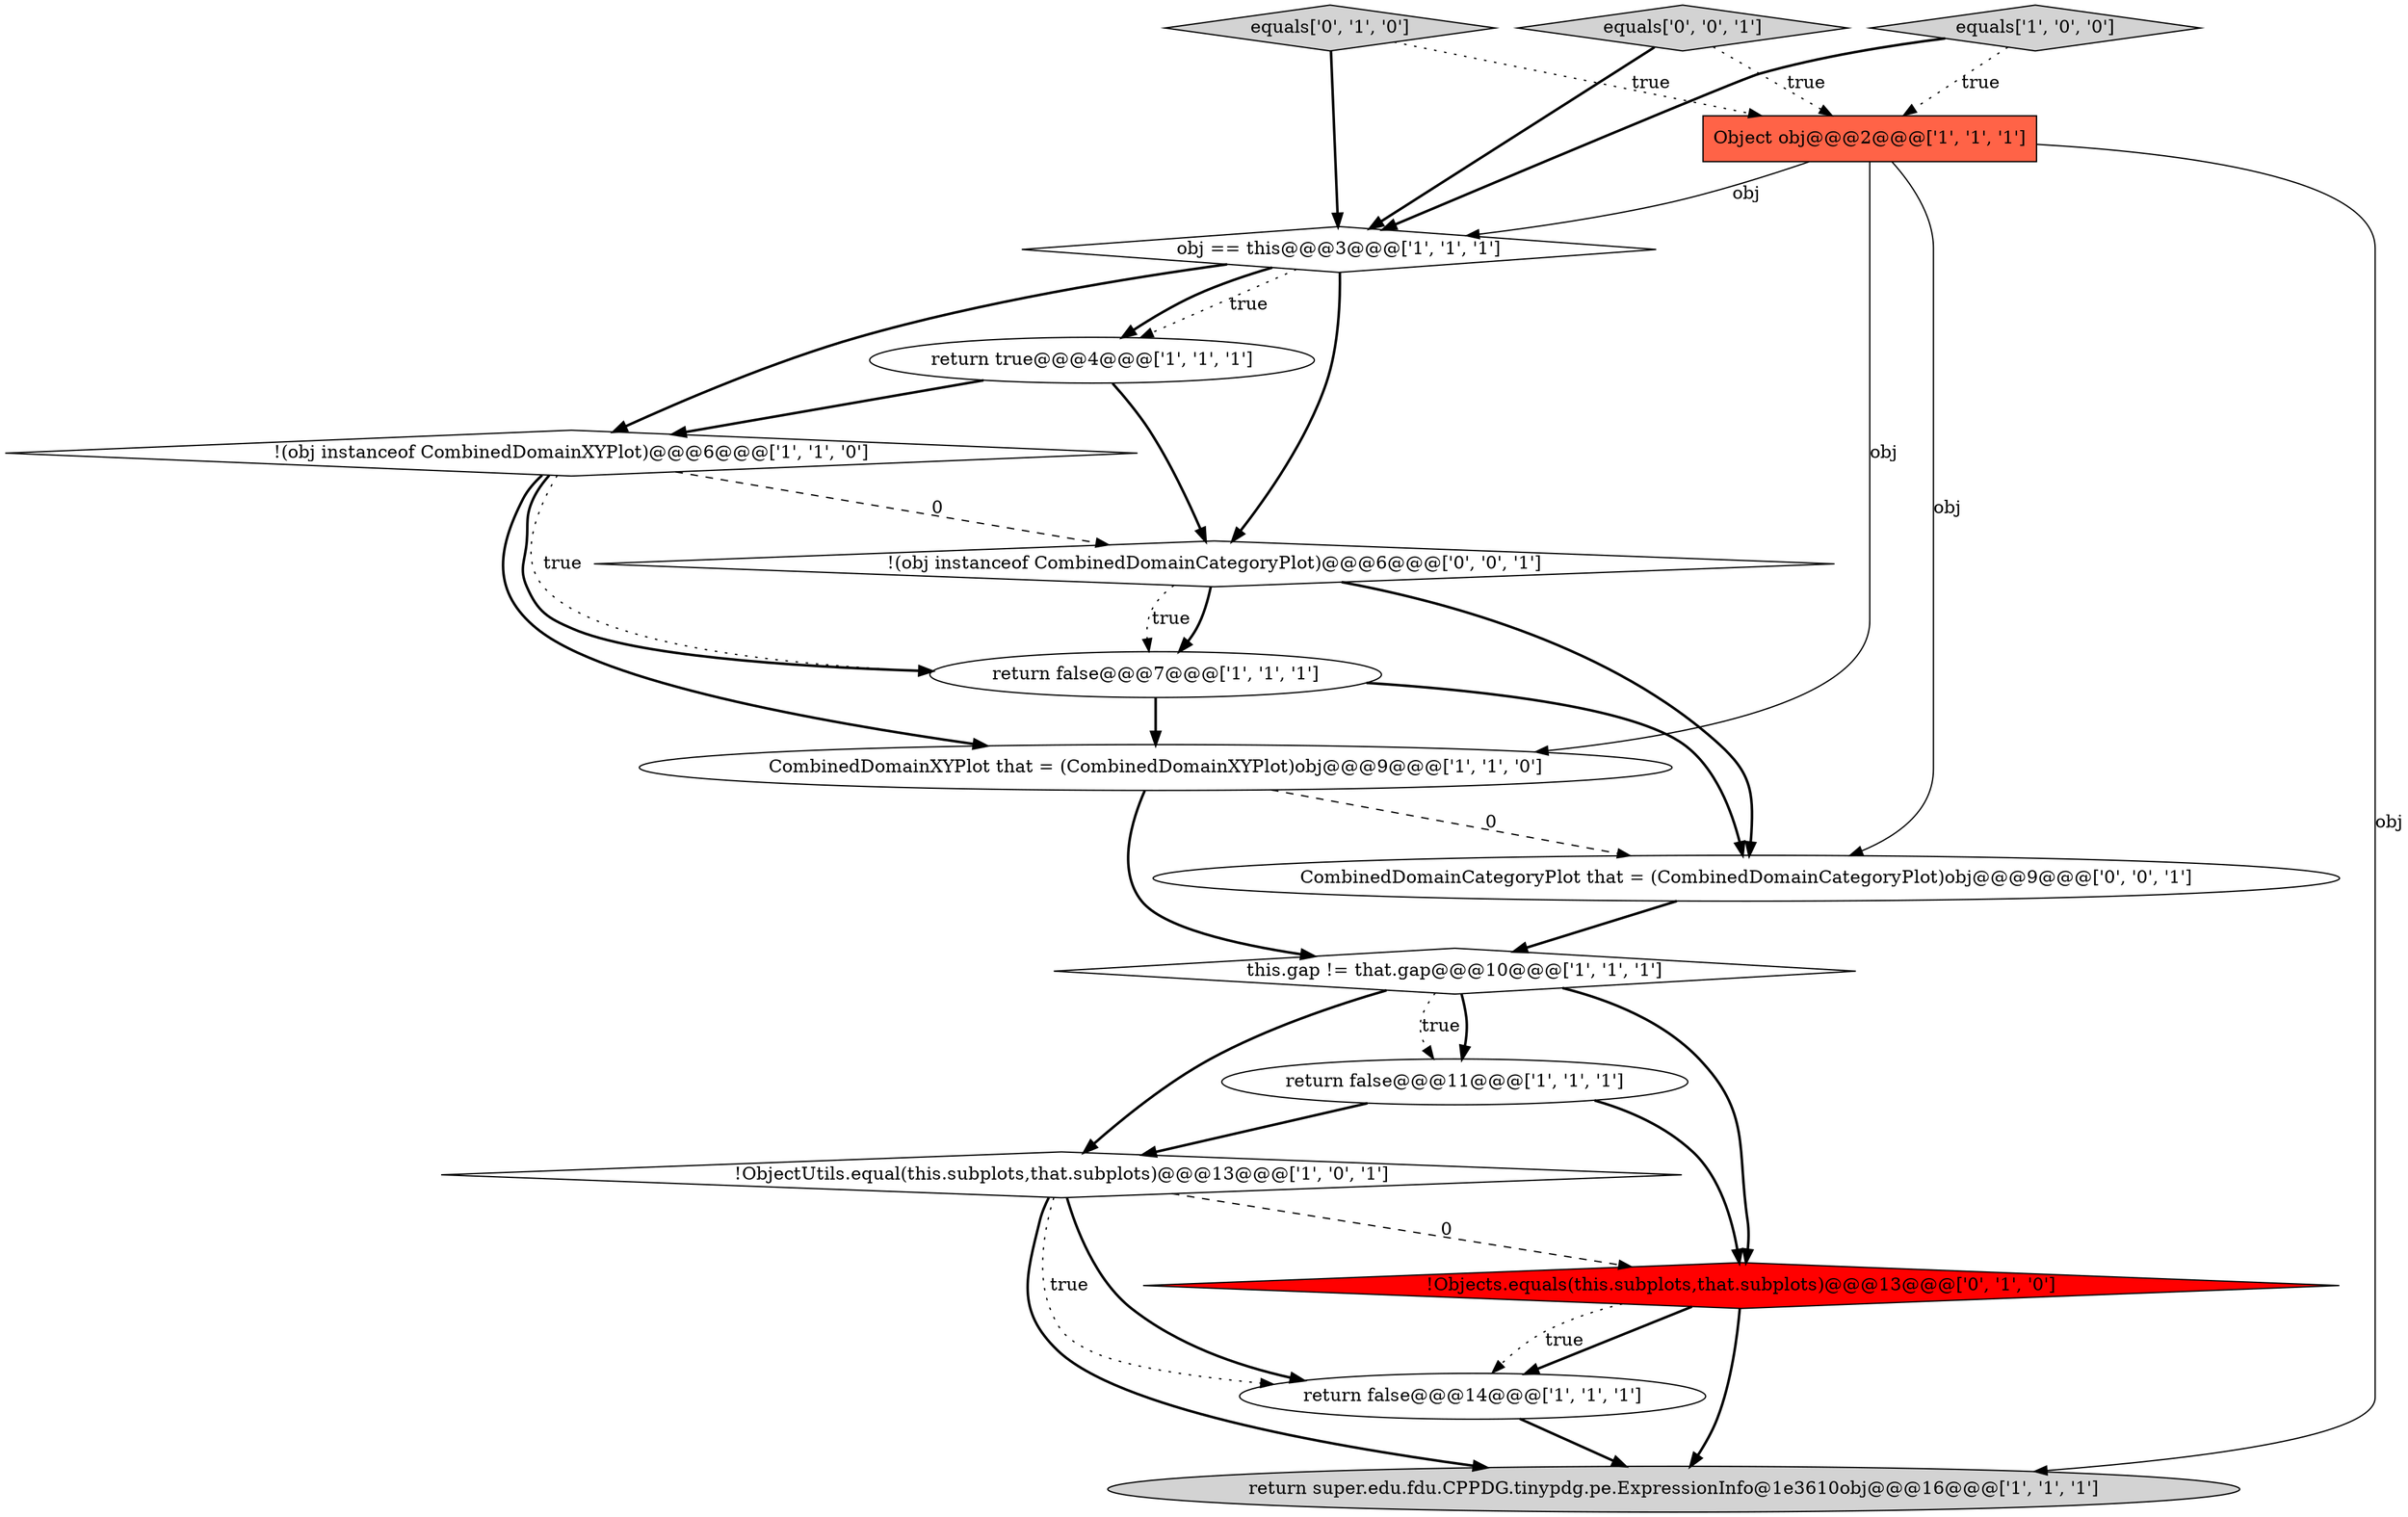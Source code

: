 digraph {
0 [style = filled, label = "!(obj instanceof CombinedDomainXYPlot)@@@6@@@['1', '1', '0']", fillcolor = white, shape = diamond image = "AAA0AAABBB1BBB"];
5 [style = filled, label = "equals['1', '0', '0']", fillcolor = lightgray, shape = diamond image = "AAA0AAABBB1BBB"];
11 [style = filled, label = "this.gap != that.gap@@@10@@@['1', '1', '1']", fillcolor = white, shape = diamond image = "AAA0AAABBB1BBB"];
1 [style = filled, label = "return false@@@11@@@['1', '1', '1']", fillcolor = white, shape = ellipse image = "AAA0AAABBB1BBB"];
12 [style = filled, label = "!Objects.equals(this.subplots,that.subplots)@@@13@@@['0', '1', '0']", fillcolor = red, shape = diamond image = "AAA1AAABBB2BBB"];
6 [style = filled, label = "return super.edu.fdu.CPPDG.tinypdg.pe.ExpressionInfo@1e3610obj@@@16@@@['1', '1', '1']", fillcolor = lightgray, shape = ellipse image = "AAA0AAABBB1BBB"];
8 [style = filled, label = "Object obj@@@2@@@['1', '1', '1']", fillcolor = tomato, shape = box image = "AAA0AAABBB1BBB"];
16 [style = filled, label = "!(obj instanceof CombinedDomainCategoryPlot)@@@6@@@['0', '0', '1']", fillcolor = white, shape = diamond image = "AAA0AAABBB3BBB"];
7 [style = filled, label = "obj == this@@@3@@@['1', '1', '1']", fillcolor = white, shape = diamond image = "AAA0AAABBB1BBB"];
4 [style = filled, label = "return false@@@14@@@['1', '1', '1']", fillcolor = white, shape = ellipse image = "AAA0AAABBB1BBB"];
10 [style = filled, label = "return false@@@7@@@['1', '1', '1']", fillcolor = white, shape = ellipse image = "AAA0AAABBB1BBB"];
3 [style = filled, label = "!ObjectUtils.equal(this.subplots,that.subplots)@@@13@@@['1', '0', '1']", fillcolor = white, shape = diamond image = "AAA0AAABBB1BBB"];
15 [style = filled, label = "equals['0', '0', '1']", fillcolor = lightgray, shape = diamond image = "AAA0AAABBB3BBB"];
2 [style = filled, label = "CombinedDomainXYPlot that = (CombinedDomainXYPlot)obj@@@9@@@['1', '1', '0']", fillcolor = white, shape = ellipse image = "AAA0AAABBB1BBB"];
14 [style = filled, label = "CombinedDomainCategoryPlot that = (CombinedDomainCategoryPlot)obj@@@9@@@['0', '0', '1']", fillcolor = white, shape = ellipse image = "AAA0AAABBB3BBB"];
9 [style = filled, label = "return true@@@4@@@['1', '1', '1']", fillcolor = white, shape = ellipse image = "AAA0AAABBB1BBB"];
13 [style = filled, label = "equals['0', '1', '0']", fillcolor = lightgray, shape = diamond image = "AAA0AAABBB2BBB"];
9->0 [style = bold, label=""];
15->7 [style = bold, label=""];
0->10 [style = dotted, label="true"];
11->1 [style = bold, label=""];
4->6 [style = bold, label=""];
16->10 [style = bold, label=""];
10->14 [style = bold, label=""];
11->1 [style = dotted, label="true"];
0->2 [style = bold, label=""];
0->16 [style = dashed, label="0"];
8->7 [style = solid, label="obj"];
1->3 [style = bold, label=""];
3->4 [style = dotted, label="true"];
3->6 [style = bold, label=""];
7->0 [style = bold, label=""];
11->12 [style = bold, label=""];
7->9 [style = dotted, label="true"];
12->6 [style = bold, label=""];
8->6 [style = solid, label="obj"];
16->10 [style = dotted, label="true"];
3->4 [style = bold, label=""];
9->16 [style = bold, label=""];
7->9 [style = bold, label=""];
8->2 [style = solid, label="obj"];
0->10 [style = bold, label=""];
15->8 [style = dotted, label="true"];
3->12 [style = dashed, label="0"];
2->14 [style = dashed, label="0"];
12->4 [style = bold, label=""];
11->3 [style = bold, label=""];
13->8 [style = dotted, label="true"];
13->7 [style = bold, label=""];
7->16 [style = bold, label=""];
1->12 [style = bold, label=""];
5->7 [style = bold, label=""];
16->14 [style = bold, label=""];
10->2 [style = bold, label=""];
12->4 [style = dotted, label="true"];
5->8 [style = dotted, label="true"];
14->11 [style = bold, label=""];
2->11 [style = bold, label=""];
8->14 [style = solid, label="obj"];
}

